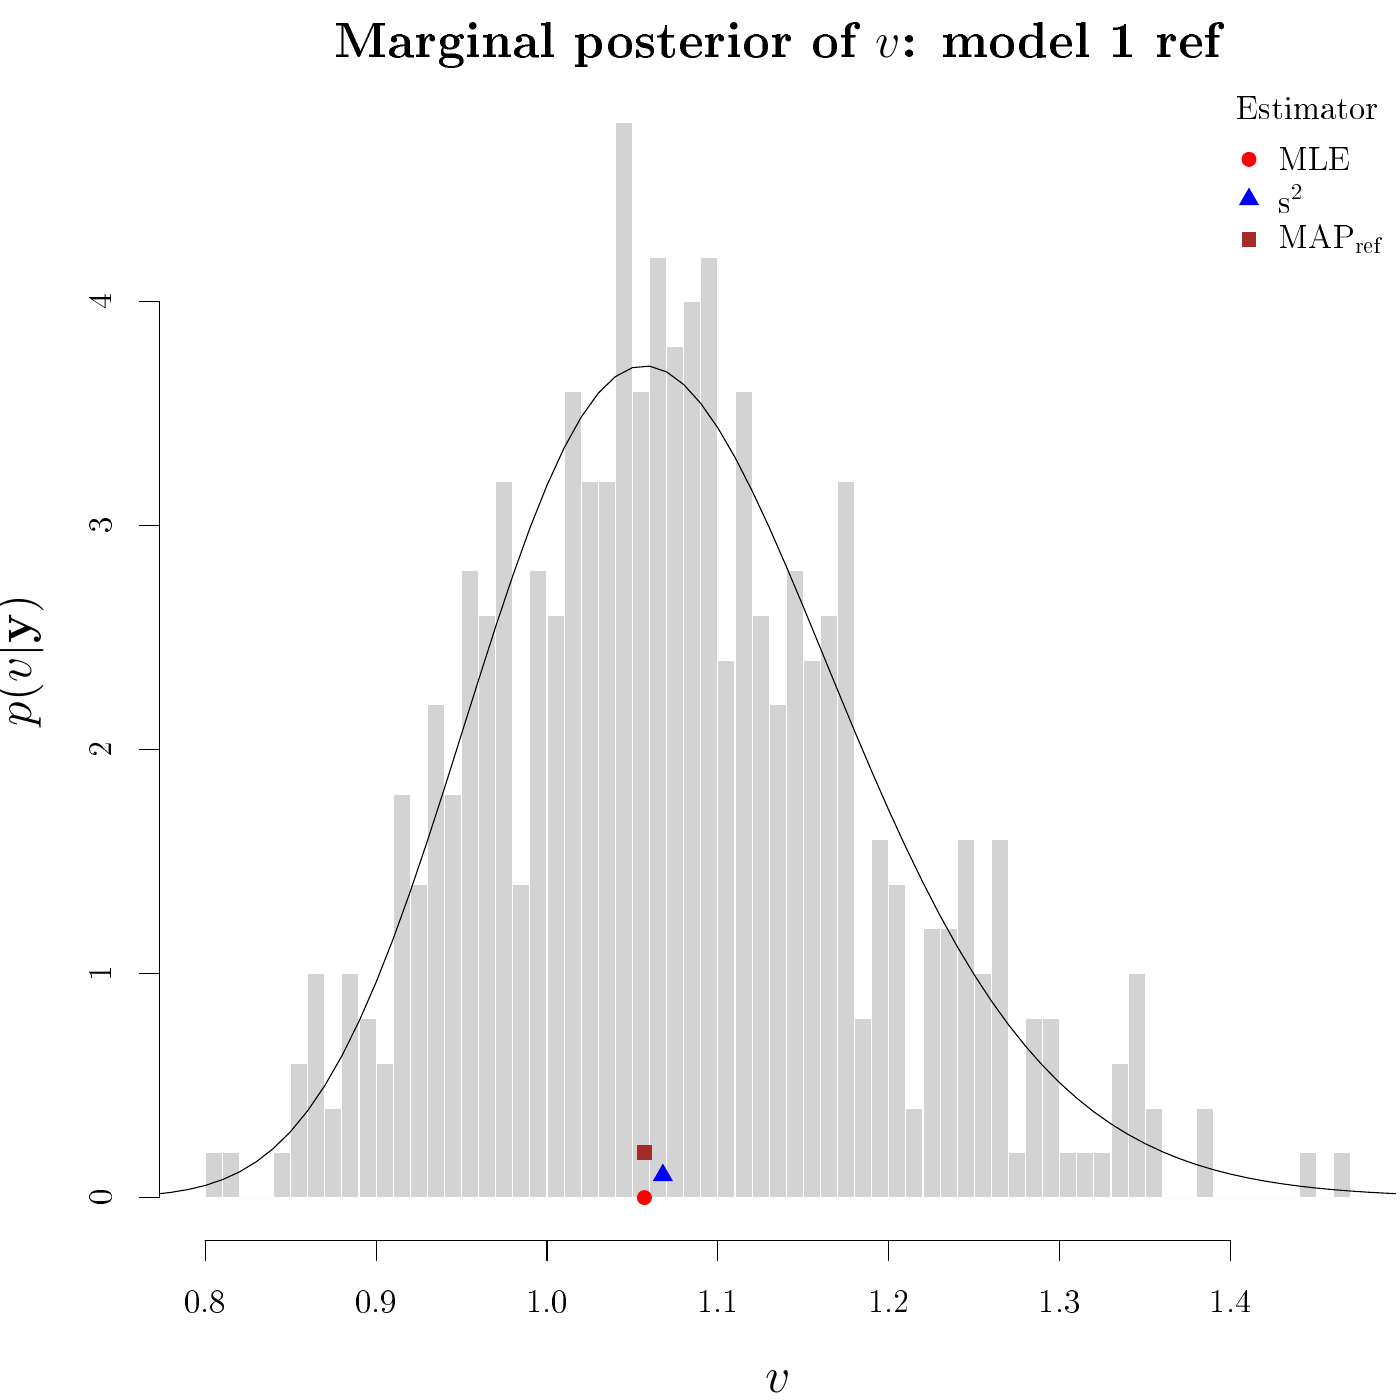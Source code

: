 % Created by tikzDevice version 0.10.1 on 2016-09-23 11:58:57
% !TEX encoding = UTF-8 Unicode
\documentclass[12pt]{article}
\nonstopmode

\usepackage{tikz}

\usepackage[active,tightpage,psfixbb]{preview}

\PreviewEnvironment{pgfpicture}

\setlength\PreviewBorder{0pt}

\newcommand{\SweaveOpts}[1]{}  % do not interfere with LaTeX
\newcommand{\SweaveInput}[1]{} % because they are not real TeX commands
\newcommand{\Sexpr}[1]{}       % will only be parsed by R


%%%%% Load LaTex packages
\usepackage[paperwidth=8.5in,left=0.5in,right=0.5in,top=0.5in,bottom=0.5in,paperheight=11in,textheight=8.5in]{geometry}
\usepackage{hyperref}
\usepackage[authoryear]{natbib}
%\usepackage[latin1]{inputenc}
\usepackage{textcomp}
\usepackage{amsmath}
\usepackage{graphicx}
%\usepackage{subfigure}
\usepackage{subfig}
\usepackage{color}
\usepackage{amsthm}
\usepackage{amsfonts}
\usepackage{amssymb}
\usepackage{makeidx}
\usepackage{overpic}
\usepackage{colortbl}
\usepackage{listings}
\usepackage[T1]{fontenc}
\usepackage{animate}
\usepackage{framed}
%\usepackage{subfig}
\newcommand{\E}{\mathrm{E}}
\newcommand{\Var}{\mathrm{Var}}
\newcommand{\Cov}{\mathrm{Cov}}
\newcommand{\Corr}{\mathrm{Corr}}
\newcommand{\Rel}{\mathrm{Rel}}
\newcommand{\re}{\mathrm{Re}}
\newcommand{\im}{\mathrm{Im}}
\newcommand{\bsmu}{\boldsymbol{\mu}}
\newcommand{\bssigma}{\boldsymbol{\Sigma}}
\newcommand{\bsPhi}{\boldsymbol{\Phi}}
\newcommand{\bssig}{\boldsymbol{\sigma}}
\newcommand{\bsomega}{\boldsymbol{\Omega}}
\newcommand{\bstheta}{\boldsymbol{\theta}}
\newcommand{\bsep}{\boldsymbol{\epsilon}}
\newcommand{\bsbeta}{\boldsymbol{\beta}}
\newcommand{\bseta}{\boldsymbol{\eta}}
\newcommand{\bsalpha}{\boldsymbol{\alpha}}
\newcommand{\bsgamma}{\boldsymbol{\gamma}}
\newcommand{\bsGamma}{\boldsymbol{\Gamma}}
%\newcommand{\bfy}{\mbox{\boldmath $y$}}
\newcommand{\bfy}{\mathbf{y}}
\newcommand{\bfY}{\mbox{\boldmath $Y$}}
\newcommand{\bfF}{\mathbf{F}}
%\newcommand{\bfF}{\mbox{\boldmath $F$}}
\newcommand{\bfX}{\mbox{\boldmath $X$}}
\newcommand{\bfT}{\mbox{\boldmath $T$}}
\newcommand{\bfZ}{\mbox{\boldmath $Z$}}
\newcommand{\bfC}{\mbox{\boldmath $C$}}
\newcommand{\bfD}{\mbox{\boldmath $D$}}
\newcommand{\bfP}{\mbox{\boldmath $P$}}
\newcommand{\bfQ}{\mbox{\boldmath $Q$}}
\newcommand{\bfR}{\mbox{\boldmath $R$}}
\newcommand{\bfI}{\mbox{\boldmath $I$}}
\newcommand{\bfu}{\mbox{\boldmath $u$}}
\newcommand{\bfff}{\mbox{\boldmath $f$}}
%\newcommand{\bfzeta}{\mbox{\boldmath $\zeta$}}
\newcommand{\bfxi}{\mbox{\boldmath $\xi$}}
\newcommand{\bfphi}{\mbox{\boldmath $\phi$}}
\newcommand{\bftheta}{\mbox{\boldmath $\theta$}}
\newcommand{\bfomega}{\mbox{\boldmath $\omega$}}
\newcommand{\bfepsilon}{\mbox{\boldmath $\epsilon$}}
\newcommand{\bfpsi}{\mbox{\boldmath $\psi$}}
\newcommand{\bfpi}{\mbox{\boldmath $\pi$}}
%\newcommand{\Cov}{\mathop{\rm {\mathbb C}ov}\nolimits}%
\newcommand{\cov}{\mathop{\rm {\mathbb C}ov}\nolimits}%
%\newcommand{\Var}{\mathop{\rm {\mathbb V}ar}\nolimits}%
\newcommand{\var}{\mathop{\rm {\mathbb V}ar}\nolimits}%
\newcommand{\ex}{{\mathbb E}}
\newcommand{\corr}{\mathop{\rm {\mathbb C}orr}\nolimits}%
\newcommand{\cor}{\mathop{\rm {\mathbb C}orr}\nolimits}
%\newcommand{\r}{\Sexpr}
%\def\sinc{\mathop{\rm sinc}\nolimits}%
\renewcommand{\Pr}{{\mathbb P}}
\newcommand{\iid}{\stackrel{\rm iid}{\sim}}
\newcommand{\ind}[1]{\textbf{1}\{#1\}}
\lstset{breaklines=true}



%%%% Set knitr global options


%\input ../macros.tex

%%%% document body

\begin{document}

\begin{tikzpicture}[x=1pt,y=1pt]
\definecolor{fillColor}{RGB}{255,255,255}
\path[use as bounding box,fill=fillColor,fill opacity=0.00] (0,0) rectangle (505.89,505.89);
\begin{scope}
\path[clip] (  0.00,  0.00) rectangle (505.89,505.89);
\definecolor{drawColor}{RGB}{0,0,0}

\node[text=drawColor,anchor=base,inner sep=0pt, outer sep=0pt, scale=  1.50] at (281.03,485.28) {\bfseries Marginal posterior of $v$: model 1 ref};

\node[text=drawColor,anchor=base,inner sep=0pt, outer sep=0pt, scale=  1.50] at (281.03,  2.88) {$v$};

\node[text=drawColor,rotate= 90.00,anchor=base,inner sep=0pt, outer sep=0pt, scale=  1.50] at ( 11.52,267.35) {$p(v|\mathbf{y})$};
\end{scope}
\begin{scope}
\path[clip] (  0.00,  0.00) rectangle (505.89,505.89);
\definecolor{drawColor}{RGB}{0,0,0}

\path[draw=drawColor,line width= 0.4pt,line join=round,line cap=round] ( 74.15, 57.60) -- (444.67, 57.60);

\path[draw=drawColor,line width= 0.4pt,line join=round,line cap=round] ( 74.15, 57.60) -- ( 74.15, 50.40);

\path[draw=drawColor,line width= 0.4pt,line join=round,line cap=round] (135.90, 57.60) -- (135.90, 50.40);

\path[draw=drawColor,line width= 0.4pt,line join=round,line cap=round] (197.66, 57.60) -- (197.66, 50.40);

\path[draw=drawColor,line width= 0.4pt,line join=round,line cap=round] (259.41, 57.60) -- (259.41, 50.40);

\path[draw=drawColor,line width= 0.4pt,line join=round,line cap=round] (321.16, 57.60) -- (321.16, 50.40);

\path[draw=drawColor,line width= 0.4pt,line join=round,line cap=round] (382.92, 57.60) -- (382.92, 50.40);

\path[draw=drawColor,line width= 0.4pt,line join=round,line cap=round] (444.67, 57.60) -- (444.67, 50.40);

\node[text=drawColor,anchor=base,inner sep=0pt, outer sep=0pt, scale=  1.00] at ( 74.15, 31.68) {0.8};

\node[text=drawColor,anchor=base,inner sep=0pt, outer sep=0pt, scale=  1.00] at (135.90, 31.68) {0.9};

\node[text=drawColor,anchor=base,inner sep=0pt, outer sep=0pt, scale=  1.00] at (197.66, 31.68) {1.0};

\node[text=drawColor,anchor=base,inner sep=0pt, outer sep=0pt, scale=  1.00] at (259.41, 31.68) {1.1};

\node[text=drawColor,anchor=base,inner sep=0pt, outer sep=0pt, scale=  1.00] at (321.16, 31.68) {1.2};

\node[text=drawColor,anchor=base,inner sep=0pt, outer sep=0pt, scale=  1.00] at (382.92, 31.68) {1.3};

\node[text=drawColor,anchor=base,inner sep=0pt, outer sep=0pt, scale=  1.00] at (444.67, 31.68) {1.4};

\path[draw=drawColor,line width= 0.4pt,line join=round,line cap=round] ( 57.60, 73.14) -- ( 57.60,396.82);

\path[draw=drawColor,line width= 0.4pt,line join=round,line cap=round] ( 57.60, 73.14) -- ( 50.40, 73.14);

\path[draw=drawColor,line width= 0.4pt,line join=round,line cap=round] ( 57.60,154.06) -- ( 50.40,154.06);

\path[draw=drawColor,line width= 0.4pt,line join=round,line cap=round] ( 57.60,234.98) -- ( 50.40,234.98);

\path[draw=drawColor,line width= 0.4pt,line join=round,line cap=round] ( 57.60,315.90) -- ( 50.40,315.90);

\path[draw=drawColor,line width= 0.4pt,line join=round,line cap=round] ( 57.60,396.82) -- ( 50.40,396.82);

\node[text=drawColor,rotate= 90.00,anchor=base,inner sep=0pt, outer sep=0pt, scale=  1.00] at ( 40.32, 73.14) {0};

\node[text=drawColor,rotate= 90.00,anchor=base,inner sep=0pt, outer sep=0pt, scale=  1.00] at ( 40.32,154.06) {1};

\node[text=drawColor,rotate= 90.00,anchor=base,inner sep=0pt, outer sep=0pt, scale=  1.00] at ( 40.32,234.98) {2};

\node[text=drawColor,rotate= 90.00,anchor=base,inner sep=0pt, outer sep=0pt, scale=  1.00] at ( 40.32,315.90) {3};

\node[text=drawColor,rotate= 90.00,anchor=base,inner sep=0pt, outer sep=0pt, scale=  1.00] at ( 40.32,396.82) {4};
\end{scope}
\begin{scope}
\path[clip] ( 57.60, 57.60) rectangle (504.45,477.09);
\definecolor{drawColor}{RGB}{255,255,255}
\definecolor{fillColor}{RGB}{211,211,211}

\path[draw=drawColor,line width= 0.4pt,line join=round,line cap=round,fill=fillColor] ( 74.15, 73.14) rectangle ( 80.33, 89.32);

\path[draw=drawColor,line width= 0.4pt,line join=round,line cap=round,fill=fillColor] ( 80.33, 73.14) rectangle ( 86.50, 89.32);

\path[draw=drawColor,line width= 0.4pt,line join=round,line cap=round,fill=fillColor] ( 86.50, 73.14) rectangle ( 92.68, 73.14);

\path[draw=drawColor,line width= 0.4pt,line join=round,line cap=round,fill=fillColor] ( 92.68, 73.14) rectangle ( 98.85, 73.14);

\path[draw=drawColor,line width= 0.4pt,line join=round,line cap=round,fill=fillColor] ( 98.85, 73.14) rectangle (105.03, 89.32);

\path[draw=drawColor,line width= 0.4pt,line join=round,line cap=round,fill=fillColor] (105.03, 73.14) rectangle (111.20,121.69);

\path[draw=drawColor,line width= 0.4pt,line join=round,line cap=round,fill=fillColor] (111.20, 73.14) rectangle (117.38,154.06);

\path[draw=drawColor,line width= 0.4pt,line join=round,line cap=round,fill=fillColor] (117.38, 73.14) rectangle (123.55,105.50);

\path[draw=drawColor,line width= 0.4pt,line join=round,line cap=round,fill=fillColor] (123.55, 73.14) rectangle (129.73,154.06);

\path[draw=drawColor,line width= 0.4pt,line join=round,line cap=round,fill=fillColor] (129.73, 73.14) rectangle (135.90,137.87);

\path[draw=drawColor,line width= 0.4pt,line join=round,line cap=round,fill=fillColor] (135.90, 73.14) rectangle (142.08,121.69);

\path[draw=drawColor,line width= 0.4pt,line join=round,line cap=round,fill=fillColor] (142.08, 73.14) rectangle (148.25,218.79);

\path[draw=drawColor,line width= 0.4pt,line join=round,line cap=round,fill=fillColor] (148.25, 73.14) rectangle (154.43,186.42);

\path[draw=drawColor,line width= 0.4pt,line join=round,line cap=round,fill=fillColor] (154.43, 73.14) rectangle (160.61,251.16);

\path[draw=drawColor,line width= 0.4pt,line join=round,line cap=round,fill=fillColor] (160.61, 73.14) rectangle (166.78,218.79);

\path[draw=drawColor,line width= 0.4pt,line join=round,line cap=round,fill=fillColor] (166.78, 73.14) rectangle (172.96,299.71);

\path[draw=drawColor,line width= 0.4pt,line join=round,line cap=round,fill=fillColor] (172.96, 73.14) rectangle (179.13,283.53);

\path[draw=drawColor,line width= 0.4pt,line join=round,line cap=round,fill=fillColor] (179.13, 73.14) rectangle (185.31,332.08);

\path[draw=drawColor,line width= 0.4pt,line join=round,line cap=round,fill=fillColor] (185.31, 73.14) rectangle (191.48,186.42);

\path[draw=drawColor,line width= 0.4pt,line join=round,line cap=round,fill=fillColor] (191.48, 73.14) rectangle (197.66,299.71);

\path[draw=drawColor,line width= 0.4pt,line join=round,line cap=round,fill=fillColor] (197.66, 73.14) rectangle (203.83,283.53);

\path[draw=drawColor,line width= 0.4pt,line join=round,line cap=round,fill=fillColor] (203.83, 73.14) rectangle (210.01,364.45);

\path[draw=drawColor,line width= 0.4pt,line join=round,line cap=round,fill=fillColor] (210.01, 73.14) rectangle (216.18,332.08);

\path[draw=drawColor,line width= 0.4pt,line join=round,line cap=round,fill=fillColor] (216.18, 73.14) rectangle (222.36,332.08);

\path[draw=drawColor,line width= 0.4pt,line join=round,line cap=round,fill=fillColor] (222.36, 73.14) rectangle (228.53,461.55);

\path[draw=drawColor,line width= 0.4pt,line join=round,line cap=round,fill=fillColor] (228.53, 73.14) rectangle (234.71,364.45);

\path[draw=drawColor,line width= 0.4pt,line join=round,line cap=round,fill=fillColor] (234.71, 73.14) rectangle (240.89,413.00);

\path[draw=drawColor,line width= 0.4pt,line join=round,line cap=round,fill=fillColor] (240.89, 73.14) rectangle (247.06,380.63);

\path[draw=drawColor,line width= 0.4pt,line join=round,line cap=round,fill=fillColor] (247.06, 73.14) rectangle (253.24,396.82);

\path[draw=drawColor,line width= 0.4pt,line join=round,line cap=round,fill=fillColor] (253.24, 73.14) rectangle (259.41,413.00);

\path[draw=drawColor,line width= 0.4pt,line join=round,line cap=round,fill=fillColor] (259.41, 73.14) rectangle (265.59,267.35);

\path[draw=drawColor,line width= 0.4pt,line join=round,line cap=round,fill=fillColor] (265.59, 73.14) rectangle (271.76,364.45);

\path[draw=drawColor,line width= 0.4pt,line join=round,line cap=round,fill=fillColor] (271.76, 73.14) rectangle (277.94,283.53);

\path[draw=drawColor,line width= 0.4pt,line join=round,line cap=round,fill=fillColor] (277.94, 73.14) rectangle (284.11,251.16);

\path[draw=drawColor,line width= 0.4pt,line join=round,line cap=round,fill=fillColor] (284.11, 73.14) rectangle (290.29,299.71);

\path[draw=drawColor,line width= 0.4pt,line join=round,line cap=round,fill=fillColor] (290.29, 73.14) rectangle (296.46,267.34);

\path[draw=drawColor,line width= 0.4pt,line join=round,line cap=round,fill=fillColor] (296.46, 73.14) rectangle (302.64,283.53);

\path[draw=drawColor,line width= 0.4pt,line join=round,line cap=round,fill=fillColor] (302.64, 73.14) rectangle (308.81,332.08);

\path[draw=drawColor,line width= 0.4pt,line join=round,line cap=round,fill=fillColor] (308.81, 73.14) rectangle (314.99,137.87);

\path[draw=drawColor,line width= 0.4pt,line join=round,line cap=round,fill=fillColor] (314.99, 73.14) rectangle (321.16,202.61);

\path[draw=drawColor,line width= 0.4pt,line join=round,line cap=round,fill=fillColor] (321.16, 73.14) rectangle (327.34,186.42);

\path[draw=drawColor,line width= 0.4pt,line join=round,line cap=round,fill=fillColor] (327.34, 73.14) rectangle (333.52,105.50);

\path[draw=drawColor,line width= 0.4pt,line join=round,line cap=round,fill=fillColor] (333.52, 73.14) rectangle (339.69,170.24);

\path[draw=drawColor,line width= 0.4pt,line join=round,line cap=round,fill=fillColor] (339.69, 73.14) rectangle (345.87,170.24);

\path[draw=drawColor,line width= 0.4pt,line join=round,line cap=round,fill=fillColor] (345.87, 73.14) rectangle (352.04,202.61);

\path[draw=drawColor,line width= 0.4pt,line join=round,line cap=round,fill=fillColor] (352.04, 73.14) rectangle (358.22,154.06);

\path[draw=drawColor,line width= 0.4pt,line join=round,line cap=round,fill=fillColor] (358.22, 73.14) rectangle (364.39,202.61);

\path[draw=drawColor,line width= 0.4pt,line join=round,line cap=round,fill=fillColor] (364.39, 73.14) rectangle (370.57, 89.32);

\path[draw=drawColor,line width= 0.4pt,line join=round,line cap=round,fill=fillColor] (370.57, 73.14) rectangle (376.74,137.87);

\path[draw=drawColor,line width= 0.4pt,line join=round,line cap=round,fill=fillColor] (376.74, 73.14) rectangle (382.92,137.87);

\path[draw=drawColor,line width= 0.4pt,line join=round,line cap=round,fill=fillColor] (382.92, 73.14) rectangle (389.09, 89.32);

\path[draw=drawColor,line width= 0.4pt,line join=round,line cap=round,fill=fillColor] (389.09, 73.14) rectangle (395.27, 89.32);

\path[draw=drawColor,line width= 0.4pt,line join=round,line cap=round,fill=fillColor] (395.27, 73.14) rectangle (401.44, 89.32);

\path[draw=drawColor,line width= 0.4pt,line join=round,line cap=round,fill=fillColor] (401.44, 73.14) rectangle (407.62,121.69);

\path[draw=drawColor,line width= 0.4pt,line join=round,line cap=round,fill=fillColor] (407.62, 73.14) rectangle (413.80,154.06);

\path[draw=drawColor,line width= 0.4pt,line join=round,line cap=round,fill=fillColor] (413.80, 73.14) rectangle (419.97,105.50);

\path[draw=drawColor,line width= 0.4pt,line join=round,line cap=round,fill=fillColor] (419.97, 73.14) rectangle (426.15, 73.14);

\path[draw=drawColor,line width= 0.4pt,line join=round,line cap=round,fill=fillColor] (426.15, 73.14) rectangle (432.32, 73.14);

\path[draw=drawColor,line width= 0.4pt,line join=round,line cap=round,fill=fillColor] (432.32, 73.14) rectangle (438.50,105.50);

\path[draw=drawColor,line width= 0.4pt,line join=round,line cap=round,fill=fillColor] (438.50, 73.14) rectangle (444.67, 73.14);

\path[draw=drawColor,line width= 0.4pt,line join=round,line cap=round,fill=fillColor] (444.67, 73.14) rectangle (450.85, 73.14);

\path[draw=drawColor,line width= 0.4pt,line join=round,line cap=round,fill=fillColor] (450.85, 73.14) rectangle (457.02, 73.14);

\path[draw=drawColor,line width= 0.4pt,line join=round,line cap=round,fill=fillColor] (457.02, 73.14) rectangle (463.20, 73.14);

\path[draw=drawColor,line width= 0.4pt,line join=round,line cap=round,fill=fillColor] (463.20, 73.14) rectangle (469.37, 73.14);

\path[draw=drawColor,line width= 0.4pt,line join=round,line cap=round,fill=fillColor] (469.37, 73.14) rectangle (475.55, 89.32);

\path[draw=drawColor,line width= 0.4pt,line join=round,line cap=round,fill=fillColor] (475.55, 73.14) rectangle (481.72, 73.14);

\path[draw=drawColor,line width= 0.4pt,line join=round,line cap=round,fill=fillColor] (481.72, 73.14) rectangle (487.90, 89.32);
\definecolor{drawColor}{RGB}{0,0,0}

\path[draw=drawColor,line width= 0.4pt,line join=round,line cap=round] (  0.00, 73.14) --
	(  0.05, 73.14) --
	(  6.22, 73.15) --
	( 12.40, 73.16) --
	( 18.57, 73.17) --
	( 24.75, 73.21) --
	( 30.92, 73.27) --
	( 37.10, 73.38) --
	( 43.27, 73.56) --
	( 49.45, 73.86) --
	( 55.62, 74.32) --
	( 61.80, 75.02) --
	( 67.97, 76.05) --
	( 74.15, 77.53) --
	( 80.33, 79.60) --
	( 86.50, 82.41) --
	( 92.68, 86.13) --
	( 98.85, 90.94) --
	(105.03, 97.03) --
	(111.20,104.54) --
	(117.38,113.63) --
	(123.55,124.38) --
	(129.73,136.82) --
	(135.90,150.94) --
	(142.08,166.64) --
	(148.25,183.74) --
	(154.43,201.99) --
	(160.61,221.09) --
	(166.78,240.66) --
	(172.96,260.27) --
	(179.13,279.51) --
	(185.31,297.91) --
	(191.48,315.06) --
	(197.66,330.54) --
	(203.83,344.00) --
	(210.01,355.17) --
	(216.18,363.81) --
	(222.36,369.79) --
	(228.53,373.04) --
	(234.71,373.58) --
	(240.89,371.49) --
	(247.06,366.93) --
	(253.24,360.10) --
	(259.41,351.24) --
	(265.59,340.63) --
	(271.76,328.56) --
	(277.94,315.34) --
	(284.11,301.25) --
	(290.29,286.59) --
	(296.46,271.62) --
	(302.64,256.59) --
	(308.81,241.70) --
	(314.99,227.16) --
	(321.16,213.11) --
	(327.34,199.68) --
	(333.52,186.96) --
	(339.69,175.02) --
	(345.87,163.90) --
	(352.04,153.63) --
	(358.22,144.21) --
	(364.39,135.63) --
	(370.57,127.86) --
	(376.74,120.87) --
	(382.92,114.61) --
	(389.09,109.05) --
	(395.27,104.12) --
	(401.44, 99.77) --
	(407.62, 95.96) --
	(413.80, 92.63) --
	(419.97, 89.74) --
	(426.15, 87.23) --
	(432.32, 85.07) --
	(438.50, 83.21) --
	(444.67, 81.62) --
	(450.85, 80.26) --
	(457.02, 79.11) --
	(463.20, 78.13) --
	(469.37, 77.30) --
	(475.55, 76.60) --
	(481.72, 76.01) --
	(487.90, 75.52) --
	(494.08, 75.10) --
	(500.25, 74.76) --
	(505.89, 74.50);
\definecolor{fillColor}{RGB}{255,0,0}

\path[fill=fillColor] (232.86, 73.14) circle (  2.70);
\definecolor{fillColor}{RGB}{0,0,255}

\path[fill=fillColor] (239.52, 85.43) --
	(243.16, 79.13) --
	(235.89, 79.13) --
	cycle;
\definecolor{fillColor}{RGB}{165,42,42}

\path[fill=fillColor] (230.16, 86.62) --
	(235.56, 86.62) --
	(235.56, 92.02) --
	(230.16, 92.02) --
	cycle;
\definecolor{fillColor}{RGB}{255,0,0}

\path[fill=fillColor] (451.32,448.29) circle (  2.70);
\definecolor{fillColor}{RGB}{0,0,255}

\path[fill=fillColor] (451.32,438.09) --
	(454.96,431.79) --
	(447.69,431.79) --
	cycle;
\definecolor{fillColor}{RGB}{165,42,42}

\path[fill=fillColor] (448.62,416.79) --
	(454.02,416.79) --
	(454.02,422.19) --
	(448.62,422.19) --
	cycle;

\node[text=drawColor,anchor=base,inner sep=0pt, outer sep=0pt, scale=  1.00] at (472.49,462.69) {Estimator};

\node[text=drawColor,anchor=base west,inner sep=0pt, outer sep=0pt, scale=  1.00] at (462.12,444.16) {MLE};

\node[text=drawColor,anchor=base west,inner sep=0pt, outer sep=0pt, scale=  1.00] at (462.12,428.73) {s};

\node[text=drawColor,anchor=base west,inner sep=0pt, outer sep=0pt, scale=  0.70] at (466.76,433.64) {2};

\node[text=drawColor,anchor=base west,inner sep=0pt, outer sep=0pt, scale=  1.00] at (462.12,416.26) {MAP};

\node[text=drawColor,anchor=base west,inner sep=0pt, outer sep=0pt, scale=  0.70] at (489.68,414.45) {ref};
\end{scope}
\end{tikzpicture}

\end{document}
